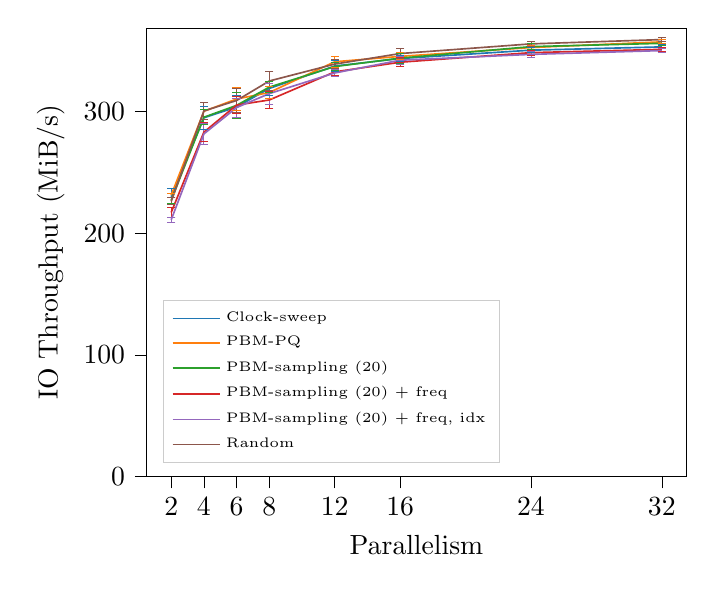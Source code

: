 % This file was created with tikzplotlib v0.10.1.
\begin{tikzpicture}

\definecolor{crimson2143940}{RGB}{214,39,40}
\definecolor{darkgray176}{RGB}{176,176,176}
\definecolor{darkorange25512714}{RGB}{255,127,14}
\definecolor{forestgreen4416044}{RGB}{44,160,44}
\definecolor{lightgray204}{RGB}{204,204,204}
\definecolor{mediumpurple148103189}{RGB}{148,103,189}
\definecolor{sienna1408675}{RGB}{140,86,75}
\definecolor{steelblue31119180}{RGB}{31,119,180}

\begin{axis}[
legend cell align={left},
legend style={
  font=\tiny,
  fill opacity=0.8,
  draw opacity=1,
  text opacity=1,
  at={(0.03,0.03)},
  anchor=south west,
  draw=lightgray204
},
tick align=outside,
tick pos=left,
%title={Hardware IO rate vs parallelism - TPCH},
x grid style={darkgray176},
xlabel={Parallelism},
xtick=data,
xmin=0.5, xmax=33.5,
xtick style={color=black},
y grid style={darkgray176},
ylabel={IO Throughput (MiB/s)},
ymin=0, ymax=368.525,
ytick style={color=black}
]
\path [draw=steelblue31119180, line width=0.3px]
(axis cs:2,223.65)
--(axis cs:2,236.492);

\path [draw=steelblue31119180, line width=0.3px]
(axis cs:4,285.234)
--(axis cs:4,304.631);

\path [draw=steelblue31119180, line width=0.3px]
(axis cs:6,294.407)
--(axis cs:6,313.15);

\path [draw=steelblue31119180, line width=0.3px]
(axis cs:8,312.907)
--(axis cs:8,325.204);

\path [draw=steelblue31119180, line width=0.3px]
(axis cs:12,332.707)
--(axis cs:12,342.109);

\path [draw=steelblue31119180, line width=0.3px]
(axis cs:16,341.167)
--(axis cs:16,346.068);

\path [draw=steelblue31119180, line width=0.3px]
(axis cs:24,348.441)
--(axis cs:24,352.518);

\path [draw=steelblue31119180, line width=0.3px]
(axis cs:32,351.535)
--(axis cs:32,354.817);

\addplot [line width=0.3px, steelblue31119180, mark=-, mark size=1.5, mark options={solid}, only marks, forget plot]
table {%
2 223.65
4 285.234
6 294.407
8 312.907
12 332.707
16 341.167
24 348.441
32 351.535
};
\addplot [line width=0.3px, steelblue31119180, mark=-, mark size=1.5, mark options={solid}, only marks, forget plot]
table {%
2 236.492
4 304.631
6 313.15
8 325.204
12 342.109
16 346.068
24 352.518
32 354.817
};
\path [draw=darkorange25512714, line width=0.3px]
(axis cs:2,229.756)
--(axis cs:2,232.883);

\path [draw=darkorange25512714, line width=0.3px]
(axis cs:4,293.335)
--(axis cs:4,307.171);

\path [draw=darkorange25512714, line width=0.3px]
(axis cs:6,300.695)
--(axis cs:6,319.949);

\path [draw=darkorange25512714, line width=0.3px]
(axis cs:8,311.011)
--(axis cs:8,320.385);

\path [draw=darkorange25512714, line width=0.3px]
(axis cs:12,336.613)
--(axis cs:12,345.325);

\path [draw=darkorange25512714, line width=0.3px]
(axis cs:16,342.494)
--(axis cs:16,348.266);

\path [draw=darkorange25512714, line width=0.3px]
(axis cs:24,350.502)
--(axis cs:24,354.781);

\path [draw=darkorange25512714, line width=0.3px]
(axis cs:32,355.698)
--(axis cs:32,358.951);

\addplot [line width=0.3px, darkorange25512714, mark=-, mark size=1.5, mark options={solid}, only marks, forget plot]
table {%
2 229.756
4 293.335
6 300.695
8 311.011
12 336.613
16 342.494
24 350.502
32 355.698
};
\addplot [line width=0.3px, darkorange25512714, mark=-, mark size=1.5, mark options={solid}, only marks, forget plot]
table {%
2 232.883
4 307.171
6 319.949
8 320.385
12 345.325
16 348.266
24 354.781
32 358.951
};
\path [draw=forestgreen4416044, line width=0.3px]
(axis cs:2,224.847)
--(axis cs:2,229.298);

\path [draw=forestgreen4416044, line width=0.3px]
(axis cs:4,289.182)
--(axis cs:4,301.536);

\path [draw=forestgreen4416044, line width=0.3px]
(axis cs:6,294.538)
--(axis cs:6,315.653);

\path [draw=forestgreen4416044, line width=0.3px]
(axis cs:8,315.37)
--(axis cs:8,324.866);

\path [draw=forestgreen4416044, line width=0.3px]
(axis cs:12,333.743)
--(axis cs:12,340.281);

\path [draw=forestgreen4416044, line width=0.3px]
(axis cs:16,339.654)
--(axis cs:16,348.187);

\path [draw=forestgreen4416044, line width=0.3px]
(axis cs:24,350.699)
--(axis cs:24,356.078);

\path [draw=forestgreen4416044, line width=0.3px]
(axis cs:32,354.616)
--(axis cs:32,357.585);

\addplot [line width=0.3px, forestgreen4416044, mark=-, mark size=1.5, mark options={solid}, only marks, forget plot]
table {%
2 224.847
4 289.182
6 294.538
8 315.37
12 333.743
16 339.654
24 350.699
32 354.616
};
\addplot [line width=0.3px, forestgreen4416044, mark=-, mark size=1.5, mark options={solid}, only marks, forget plot]
table {%
2 229.298
4 301.536
6 315.653
8 324.866
12 340.281
16 348.187
24 356.078
32 357.585
};
\path [draw=crimson2143940, line width=0.3px]
(axis cs:2,213.37)
--(axis cs:2,220.831);

\path [draw=crimson2143940, line width=0.3px]
(axis cs:4,275.337)
--(axis cs:4,290.889);

\path [draw=crimson2143940, line width=0.3px]
(axis cs:6,298.523)
--(axis cs:6,312.189);

\path [draw=crimson2143940, line width=0.3px]
(axis cs:8,302.33)
--(axis cs:8,316.767);

\path [draw=crimson2143940, line width=0.3px]
(axis cs:12,329.443)
--(axis cs:12,335.85);

\path [draw=crimson2143940, line width=0.3px]
(axis cs:16,336.966)
--(axis cs:16,344.175);

\path [draw=crimson2143940, line width=0.3px]
(axis cs:24,346.433)
--(axis cs:24,350.483);

\path [draw=crimson2143940, line width=0.3px]
(axis cs:32,349.231)
--(axis cs:32,353.046);

\addplot [line width=0.3px, crimson2143940, mark=-, mark size=1.5, mark options={solid}, only marks, forget plot]
table {%
2 213.37
4 275.337
6 298.523
8 302.33
12 329.443
16 336.966
24 346.433
32 349.231
};
\addplot [line width=0.3px, crimson2143940, mark=-, mark size=1.5, mark options={solid}, only marks, forget plot]
table {%
2 220.831
4 290.889
6 312.189
8 316.767
12 335.85
16 344.175
24 350.483
32 353.046
};
\path [draw=mediumpurple148103189, line width=0.3px]
(axis cs:2,208.987)
--(axis cs:2,213.143);

\path [draw=mediumpurple148103189, line width=0.3px]
(axis cs:4,273.387)
--(axis cs:4,289.933);

\path [draw=mediumpurple148103189, line width=0.3px]
(axis cs:6,295.436)
--(axis cs:6,311.197);

\path [draw=mediumpurple148103189, line width=0.3px]
(axis cs:8,306.059)
--(axis cs:8,323.535);

\path [draw=mediumpurple148103189, line width=0.3px]
(axis cs:12,328.939)
--(axis cs:12,334.518);

\path [draw=mediumpurple148103189, line width=0.3px]
(axis cs:16,338.888)
--(axis cs:16,345.599);

\path [draw=mediumpurple148103189, line width=0.3px]
(axis cs:24,344.517)
--(axis cs:24,349.525);

\path [draw=mediumpurple148103189, line width=0.3px]
(axis cs:32,348.769)
--(axis cs:32,351.524);

\addplot [line width=0.3px, mediumpurple148103189, mark=-, mark size=1.5, mark options={solid}, only marks, forget plot]
table {%
2 208.987
4 273.387
6 295.436
8 306.059
12 328.939
16 338.888
24 344.517
32 348.769
};
\addplot [line width=0.3px, mediumpurple148103189, mark=-, mark size=1.5, mark options={solid}, only marks, forget plot]
table {%
2 213.143
4 289.933
6 311.197
8 323.535
12 334.518
16 345.599
24 349.525
32 351.524
};
\path [draw=sienna1408675, line width=0.3px]
(axis cs:2,223.37)
--(axis cs:2,229.103);

\path [draw=sienna1408675, line width=0.3px]
(axis cs:4,293.454)
--(axis cs:4,307.582);

\path [draw=sienna1408675, line width=0.3px]
(axis cs:6,299.243)
--(axis cs:6,319.019);

\path [draw=sienna1408675, line width=0.3px]
(axis cs:8,317.408)
--(axis cs:8,332.901);

\path [draw=sienna1408675, line width=0.3px]
(axis cs:12,335.157)
--(axis cs:12,342.899);

\path [draw=sienna1408675, line width=0.3px]
(axis cs:16,343.664)
--(axis cs:16,351.76);

\path [draw=sienna1408675, line width=0.3px]
(axis cs:24,353.752)
--(axis cs:24,357.555);

\path [draw=sienna1408675, line width=0.3px]
(axis cs:32,357.441)
--(axis cs:32,360.928);

\addplot [line width=0.3px, sienna1408675, mark=-, mark size=1.5, mark options={solid}, only marks, forget plot]
table {%
2 223.37
4 293.454
6 299.243
8 317.408
12 335.157
16 343.664
24 353.752
32 357.441
};
\addplot [line width=0.3px, sienna1408675, mark=-, mark size=1.5, mark options={solid}, only marks, forget plot]
table {%
2 229.103
4 307.582
6 319.019
8 332.901
12 342.899
16 351.76
24 357.555
32 360.928
};
\addplot [semithick, steelblue31119180]
table {%
2 230.071
4 294.932
6 303.779
8 319.056
12 337.408
16 343.618
24 350.479
32 353.176
};
\addlegendentry{Clock-sweep}
\addplot [semithick, darkorange25512714]
table {%
2 231.32
4 300.253
6 310.322
8 315.698
12 340.969
16 345.38
24 352.641
32 357.324
};
\addlegendentry{PBM-PQ}
\addplot [semithick, forestgreen4416044]
table {%
2 227.072
4 295.359
6 305.095
8 320.118
12 337.012
16 343.92
24 353.388
32 356.1
};
\addlegendentry{PBM-sampling (20)}
\addplot [semithick, crimson2143940]
table {%
2 217.1
4 283.113
6 305.356
8 309.548
12 332.646
16 340.571
24 348.458
32 351.139
};
\addlegendentry{PBM-sampling (20) + freq}
\addplot [semithick, mediumpurple148103189]
table {%
2 211.065
4 281.66
6 303.316
8 314.797
12 331.728
16 342.244
24 347.021
32 350.147
};
\addlegendentry{PBM-sampling (20) + freq, idx}
\addplot [semithick, sienna1408675]
table {%
2 226.236
4 300.518
6 309.131
8 325.155
12 339.028
16 347.712
24 355.654
32 359.184
};
\addlegendentry{Random}
\end{axis}

\end{tikzpicture}
